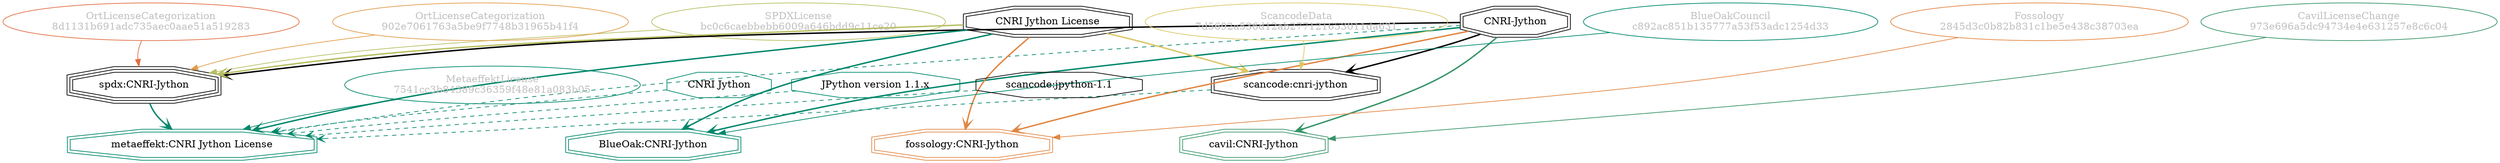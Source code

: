 strict digraph {
    node [shape=box];
    graph [splines=curved];
    1292 [label="SPDXLicense\nbc0c6caebbebb6009a646bdd9c11ce20"
         ,fontcolor=gray
         ,color="#b8bf62"
         ,fillcolor="beige;1"
         ,shape=ellipse];
    1293 [label="spdx:CNRI-Jython"
         ,shape=tripleoctagon];
    1294 [label="CNRI-Jython"
         ,shape=doubleoctagon];
    1295 [label="CNRI Jython License"
         ,shape=doubleoctagon];
    8810 [label="BlueOakCouncil\nc892ac851b135777a53f53adc1254d33"
         ,fontcolor=gray
         ,color="#00876c"
         ,fillcolor="beige;1"
         ,shape=ellipse];
    8811 [label="BlueOak:CNRI-Jython"
         ,color="#00876c"
         ,shape=doubleoctagon];
    13978 [label="ScancodeData\n7d5692a536d12ab277121653011da631"
          ,fontcolor=gray
          ,color="#dac767"
          ,fillcolor="beige;1"
          ,shape=ellipse];
    13979 [label="scancode:cnri-jython"
          ,shape=doubleoctagon];
    17979 [label="scancode:jpython-1.1"
          ,shape=octagon];
    27759 [label="Fossology\n2845d3c0b82b831c1be5e438c38703ea"
          ,fontcolor=gray
          ,color="#e18745"
          ,fillcolor="beige;1"
          ,shape=ellipse];
    27760 [label="fossology:CNRI-Jython"
          ,color="#e18745"
          ,shape=doubleoctagon];
    28634 [label="OrtLicenseCategorization\n8d1131b691adc735aec0aae51a519283"
          ,fontcolor=gray
          ,color="#e06f45"
          ,fillcolor="beige;1"
          ,shape=ellipse];
    35435 [label="OrtLicenseCategorization\n902e7061763a5be9f7748b31965b41f4"
          ,fontcolor=gray
          ,color="#e09d4b"
          ,fillcolor="beige;1"
          ,shape=ellipse];
    36686 [label="CavilLicenseChange\n973e696a5dc94734e4e631257e8c6c04"
          ,fontcolor=gray
          ,color="#379469"
          ,fillcolor="beige;1"
          ,shape=ellipse];
    36687 [label="cavil:CNRI-Jython"
          ,color="#379469"
          ,shape=doubleoctagon];
    40691 [label="MetaeffektLicense\n7541cc3b84389c36359f48e81a083b05"
          ,fontcolor=gray
          ,color="#00876c"
          ,fillcolor="beige;1"
          ,shape=ellipse];
    40692 [label="metaeffekt:CNRI Jython License"
          ,color="#00876c"
          ,shape=doubleoctagon];
    40693 [label="CNRI Jython"
          ,color="#00876c"
          ,shape=octagon];
    40694 [label="JPython version 1.1.x"
          ,color="#00876c"
          ,shape=octagon];
    1292 -> 1293 [weight=0.5
                 ,color="#b8bf62"];
    1293 -> 40692 [style=bold
                  ,arrowhead=vee
                  ,weight=0.7
                  ,color="#00876c"];
    1294 -> 1293 [style=bold
                 ,arrowhead=vee
                 ,weight=0.7];
    1294 -> 8811 [style=bold
                 ,arrowhead=vee
                 ,weight=0.7
                 ,color="#00876c"];
    1294 -> 13979 [style=bold
                  ,arrowhead=vee
                  ,weight=0.7];
    1294 -> 27760 [style=bold
                  ,arrowhead=vee
                  ,weight=0.7
                  ,color="#e18745"];
    1294 -> 36687 [style=bold
                  ,arrowhead=vee
                  ,weight=0.7
                  ,color="#379469"];
    1294 -> 36687 [style=bold
                  ,arrowhead=vee
                  ,weight=0.7
                  ,color="#379469"];
    1294 -> 40692 [style=dashed
                  ,arrowhead=vee
                  ,weight=0.5
                  ,color="#00876c"];
    1295 -> 1293 [style=bold
                 ,arrowhead=vee
                 ,weight=0.7
                 ,color="#b8bf62"];
    1295 -> 8811 [style=bold
                 ,arrowhead=vee
                 ,weight=0.7
                 ,color="#00876c"];
    1295 -> 13979 [style=bold
                  ,arrowhead=vee
                  ,weight=0.7
                  ,color="#dac767"];
    1295 -> 27760 [style=bold
                  ,arrowhead=vee
                  ,weight=0.7
                  ,color="#e18745"];
    1295 -> 40692 [style=bold
                  ,arrowhead=vee
                  ,weight=0.7
                  ,color="#00876c"];
    8810 -> 8811 [weight=0.5
                 ,color="#00876c"];
    13978 -> 13979 [weight=0.5
                   ,color="#dac767"];
    13979 -> 40692 [style=dashed
                   ,arrowhead=vee
                   ,weight=0.5
                   ,color="#00876c"];
    17979 -> 40692 [style=dashed
                   ,arrowhead=vee
                   ,weight=0.5
                   ,color="#00876c"];
    27759 -> 27760 [weight=0.5
                   ,color="#e18745"];
    28634 -> 1293 [weight=0.5
                  ,color="#e06f45"];
    35435 -> 1293 [weight=0.5
                  ,color="#e09d4b"];
    36686 -> 36687 [weight=0.5
                   ,color="#379469"];
    40691 -> 40692 [weight=0.5
                   ,color="#00876c"];
    40693 -> 40692 [style=dashed
                   ,arrowhead=vee
                   ,weight=0.5
                   ,color="#00876c"];
    40694 -> 40692 [style=dashed
                   ,arrowhead=vee
                   ,weight=0.5
                   ,color="#00876c"];
}
